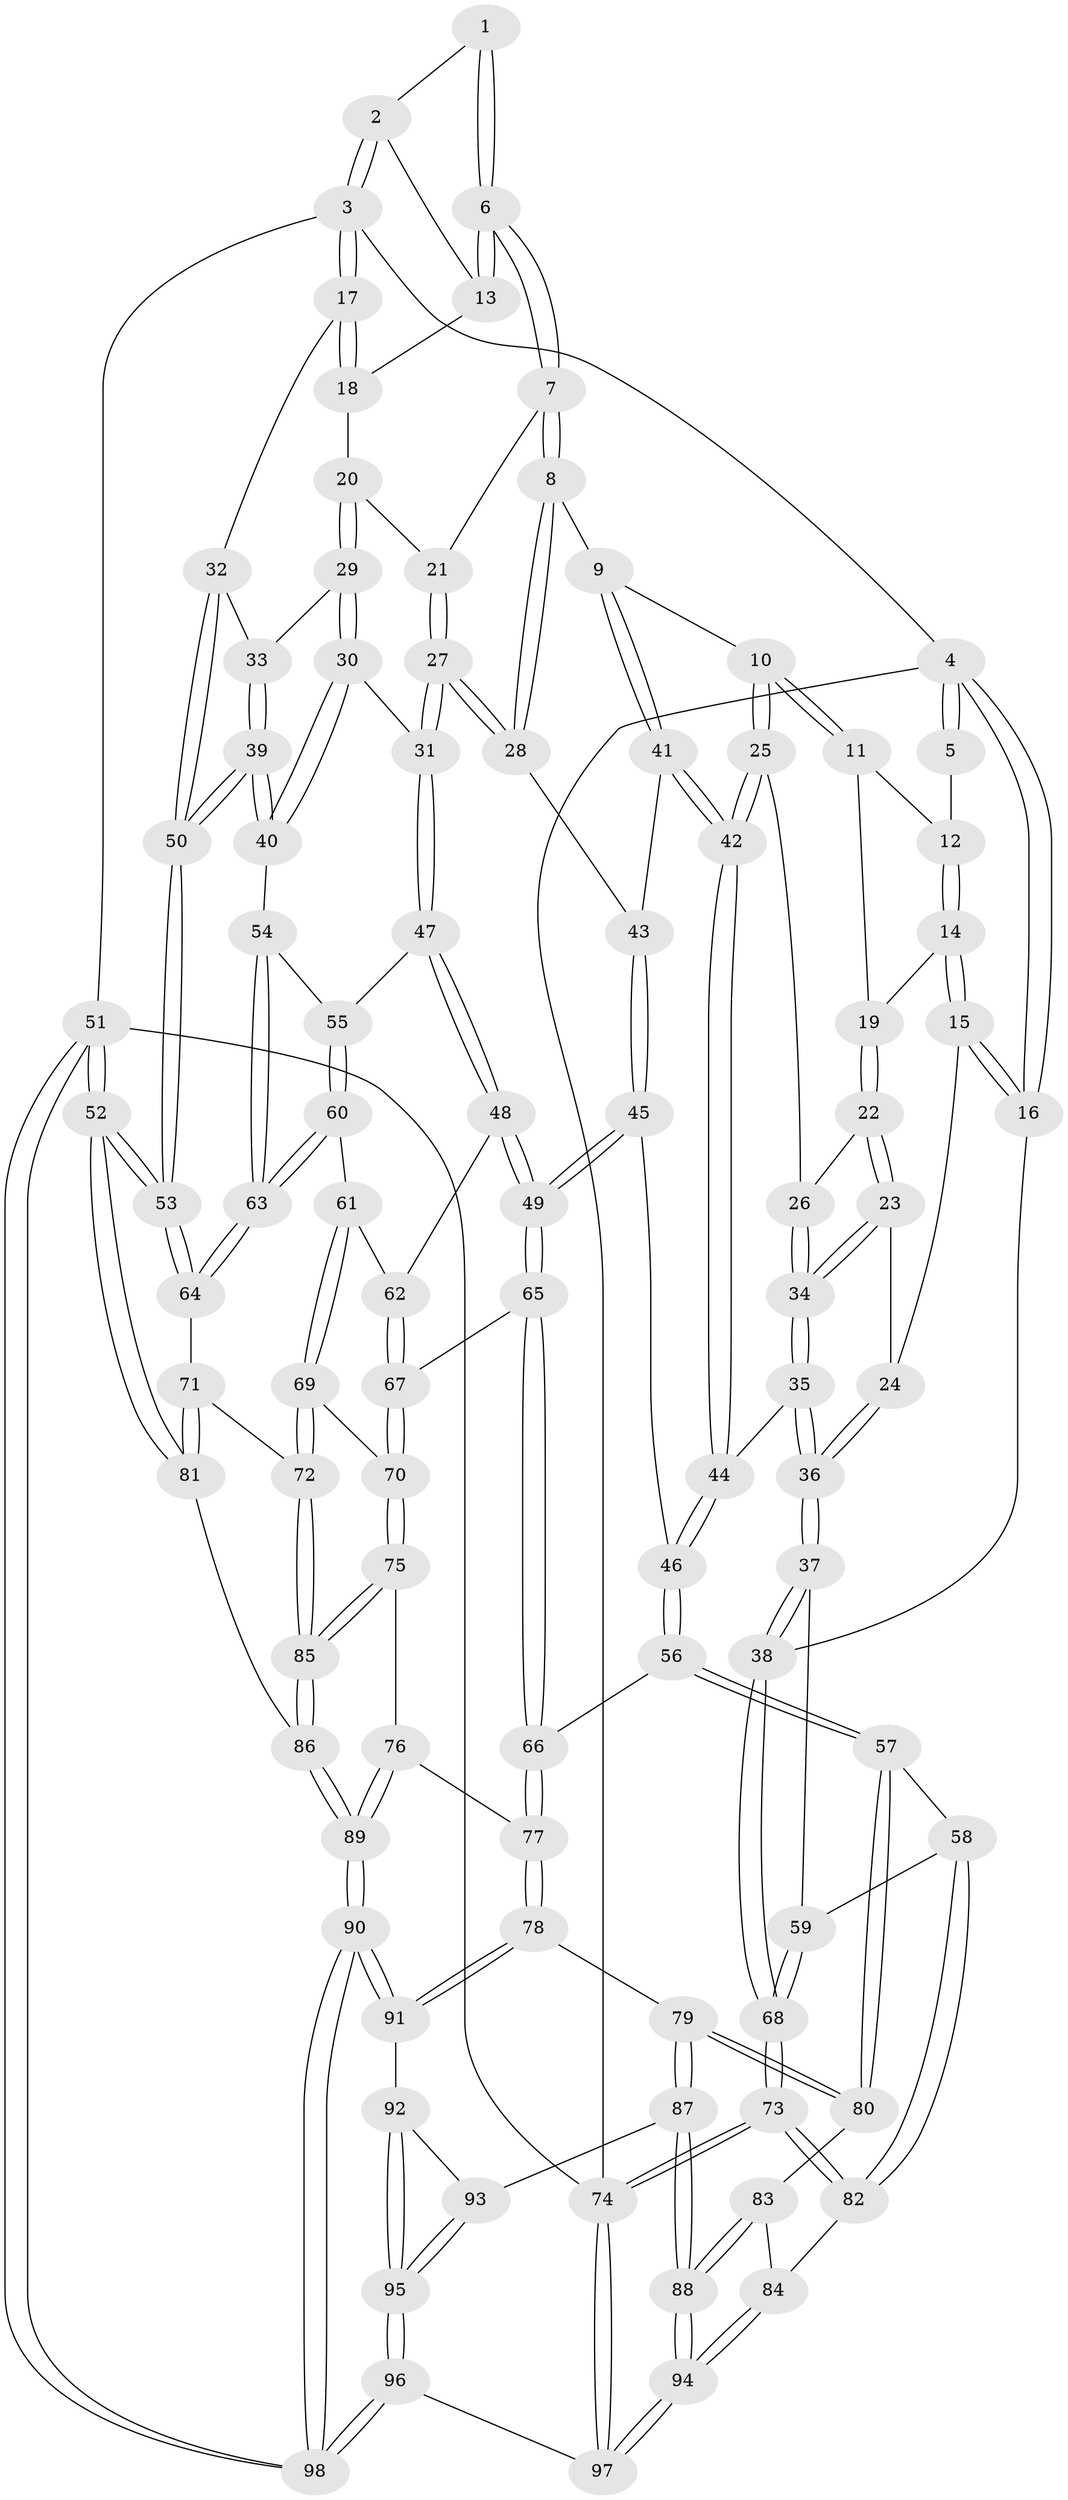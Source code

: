 // coarse degree distribution, {3: 0.2413793103448276, 4: 0.20689655172413793, 1: 0.06896551724137931, 6: 0.10344827586206896, 7: 0.034482758620689655, 5: 0.2413793103448276, 9: 0.034482758620689655, 2: 0.06896551724137931}
// Generated by graph-tools (version 1.1) at 2025/06/03/04/25 22:06:22]
// undirected, 98 vertices, 242 edges
graph export_dot {
graph [start="1"]
  node [color=gray90,style=filled];
  1 [pos="+0.46682093697402566+0"];
  2 [pos="+0.864458404350027+0"];
  3 [pos="+1+0"];
  4 [pos="+0+0"];
  5 [pos="+0.06898820902095248+0"];
  6 [pos="+0.5056335255902634+0.09114306551165602"];
  7 [pos="+0.5055491974457794+0.09379664174648449"];
  8 [pos="+0.4443738159423925+0.24297593018261301"];
  9 [pos="+0.4395965627861751+0.24549049554029787"];
  10 [pos="+0.42705354848899135+0.25113933868094385"];
  11 [pos="+0.2537004832279418+0.1556467268667044"];
  12 [pos="+0.13270706312653957+0"];
  13 [pos="+0.8181303575087193+0.08676468790025521"];
  14 [pos="+0.13131486159309386+0.1889092245834628"];
  15 [pos="+0.04878795626678153+0.2897947453871385"];
  16 [pos="+0+0.3478022532368847"];
  17 [pos="+1+0.11240778070028536"];
  18 [pos="+0.8451246778385885+0.16553020466471957"];
  19 [pos="+0.20459912379263942+0.24263898389786343"];
  20 [pos="+0.8308853459603266+0.19605478413651886"];
  21 [pos="+0.7177835846801064+0.22939200626451633"];
  22 [pos="+0.2350345821565752+0.28982462484579774"];
  23 [pos="+0.05756828271008016+0.2939344358000659"];
  24 [pos="+0.055520540778716446+0.2931967874075661"];
  25 [pos="+0.3838088404943459+0.2857934090483167"];
  26 [pos="+0.2384957325349552+0.29284948504739267"];
  27 [pos="+0.6540939976889423+0.42715372357085857"];
  28 [pos="+0.601238576241283+0.40869615501134093"];
  29 [pos="+0.8656259783763592+0.3045062944851829"];
  30 [pos="+0.752996989647076+0.4289471636109368"];
  31 [pos="+0.6572958242276002+0.4302500774038484"];
  32 [pos="+1+0.14697761262720363"];
  33 [pos="+0.9192667155109311+0.3304641381071611"];
  34 [pos="+0.18586084149126036+0.37952112322804293"];
  35 [pos="+0.1821606912805053+0.4998535208931988"];
  36 [pos="+0.17347940940005058+0.5071165056668386"];
  37 [pos="+0.15856124084714587+0.5218899389500518"];
  38 [pos="+0+0.4202131326021878"];
  39 [pos="+0.9747618215231987+0.5203737571685149"];
  40 [pos="+0.8827191328663367+0.5227818167428661"];
  41 [pos="+0.4450933741673873+0.46100827924934945"];
  42 [pos="+0.32378134899179967+0.4740522898006132"];
  43 [pos="+0.5069220273406422+0.4801951445763145"];
  44 [pos="+0.3227158501683934+0.4757914437703748"];
  45 [pos="+0.47492973223309587+0.5408892749761435"];
  46 [pos="+0.38902560813255305+0.572446606237538"];
  47 [pos="+0.6569190093740334+0.4401517677743361"];
  48 [pos="+0.6097607787078473+0.5776269624902552"];
  49 [pos="+0.5613834570609614+0.6209461210513536"];
  50 [pos="+1+0.61084026314534"];
  51 [pos="+1+1"];
  52 [pos="+1+1"];
  53 [pos="+1+0.8034515135314386"];
  54 [pos="+0.8462997821080965+0.5676928667791932"];
  55 [pos="+0.7396232940329543+0.5928321935830431"];
  56 [pos="+0.381494136596019+0.6696215751871153"];
  57 [pos="+0.33585217391992445+0.7033573788453478"];
  58 [pos="+0.20325103789074378+0.7112720724862036"];
  59 [pos="+0.16047434008548647+0.5586418470529875"];
  60 [pos="+0.7283175527841071+0.6367229204000302"];
  61 [pos="+0.7261997132186314+0.638741917601759"];
  62 [pos="+0.6813212315675687+0.6389477753928423"];
  63 [pos="+0.8244433720112803+0.6595426754492123"];
  64 [pos="+0.8522703132360139+0.7405351243174676"];
  65 [pos="+0.5563350577897684+0.6368909508062167"];
  66 [pos="+0.4976119978847682+0.7015371311562788"];
  67 [pos="+0.644009971771078+0.7006058603006262"];
  68 [pos="+0+0.7960398661916996"];
  69 [pos="+0.7358572586464576+0.770110302381914"];
  70 [pos="+0.6591249732592508+0.7569037885643876"];
  71 [pos="+0.7919032285278853+0.7674427985403481"];
  72 [pos="+0.740053745296036+0.772959783921649"];
  73 [pos="+0+1"];
  74 [pos="+0+1"];
  75 [pos="+0.57202672647651+0.8025937025825625"];
  76 [pos="+0.547247564835593+0.8108179845494402"];
  77 [pos="+0.5428680020490568+0.810623670280318"];
  78 [pos="+0.5347698973616613+0.8196167021182182"];
  79 [pos="+0.4996549867244012+0.8364587881741485"];
  80 [pos="+0.37719000024467325+0.8188746108893584"];
  81 [pos="+0.8223311811850536+0.8732949803085861"];
  82 [pos="+0.13634151456913554+0.808932398461211"];
  83 [pos="+0.36320665932708357+0.8483928405988486"];
  84 [pos="+0.248916698420645+0.8765010578740464"];
  85 [pos="+0.7189273318791072+0.8842898143415734"];
  86 [pos="+0.7193821307844697+0.9025092359280471"];
  87 [pos="+0.4525265846545566+0.915076744762501"];
  88 [pos="+0.3838713200450401+0.9315433854874203"];
  89 [pos="+0.6989678214049256+0.980371871978944"];
  90 [pos="+0.7106807139774242+1"];
  91 [pos="+0.5484349828916472+0.9444176708028151"];
  92 [pos="+0.5074628687493653+0.9496873768605032"];
  93 [pos="+0.4631197760578646+0.9315146986253976"];
  94 [pos="+0.33119604623826804+1"];
  95 [pos="+0.46785894766580655+1"];
  96 [pos="+0.4473427524115526+1"];
  97 [pos="+0.3173991126715025+1"];
  98 [pos="+0.7281448520207328+1"];
  1 -- 2;
  1 -- 6;
  1 -- 6;
  2 -- 3;
  2 -- 3;
  2 -- 13;
  3 -- 4;
  3 -- 17;
  3 -- 17;
  3 -- 51;
  4 -- 5;
  4 -- 5;
  4 -- 16;
  4 -- 16;
  4 -- 74;
  5 -- 12;
  6 -- 7;
  6 -- 7;
  6 -- 13;
  6 -- 13;
  7 -- 8;
  7 -- 8;
  7 -- 21;
  8 -- 9;
  8 -- 28;
  8 -- 28;
  9 -- 10;
  9 -- 41;
  9 -- 41;
  10 -- 11;
  10 -- 11;
  10 -- 25;
  10 -- 25;
  11 -- 12;
  11 -- 19;
  12 -- 14;
  12 -- 14;
  13 -- 18;
  14 -- 15;
  14 -- 15;
  14 -- 19;
  15 -- 16;
  15 -- 16;
  15 -- 24;
  16 -- 38;
  17 -- 18;
  17 -- 18;
  17 -- 32;
  18 -- 20;
  19 -- 22;
  19 -- 22;
  20 -- 21;
  20 -- 29;
  20 -- 29;
  21 -- 27;
  21 -- 27;
  22 -- 23;
  22 -- 23;
  22 -- 26;
  23 -- 24;
  23 -- 34;
  23 -- 34;
  24 -- 36;
  24 -- 36;
  25 -- 26;
  25 -- 42;
  25 -- 42;
  26 -- 34;
  26 -- 34;
  27 -- 28;
  27 -- 28;
  27 -- 31;
  27 -- 31;
  28 -- 43;
  29 -- 30;
  29 -- 30;
  29 -- 33;
  30 -- 31;
  30 -- 40;
  30 -- 40;
  31 -- 47;
  31 -- 47;
  32 -- 33;
  32 -- 50;
  32 -- 50;
  33 -- 39;
  33 -- 39;
  34 -- 35;
  34 -- 35;
  35 -- 36;
  35 -- 36;
  35 -- 44;
  36 -- 37;
  36 -- 37;
  37 -- 38;
  37 -- 38;
  37 -- 59;
  38 -- 68;
  38 -- 68;
  39 -- 40;
  39 -- 40;
  39 -- 50;
  39 -- 50;
  40 -- 54;
  41 -- 42;
  41 -- 42;
  41 -- 43;
  42 -- 44;
  42 -- 44;
  43 -- 45;
  43 -- 45;
  44 -- 46;
  44 -- 46;
  45 -- 46;
  45 -- 49;
  45 -- 49;
  46 -- 56;
  46 -- 56;
  47 -- 48;
  47 -- 48;
  47 -- 55;
  48 -- 49;
  48 -- 49;
  48 -- 62;
  49 -- 65;
  49 -- 65;
  50 -- 53;
  50 -- 53;
  51 -- 52;
  51 -- 52;
  51 -- 98;
  51 -- 98;
  51 -- 74;
  52 -- 53;
  52 -- 53;
  52 -- 81;
  52 -- 81;
  53 -- 64;
  53 -- 64;
  54 -- 55;
  54 -- 63;
  54 -- 63;
  55 -- 60;
  55 -- 60;
  56 -- 57;
  56 -- 57;
  56 -- 66;
  57 -- 58;
  57 -- 80;
  57 -- 80;
  58 -- 59;
  58 -- 82;
  58 -- 82;
  59 -- 68;
  59 -- 68;
  60 -- 61;
  60 -- 63;
  60 -- 63;
  61 -- 62;
  61 -- 69;
  61 -- 69;
  62 -- 67;
  62 -- 67;
  63 -- 64;
  63 -- 64;
  64 -- 71;
  65 -- 66;
  65 -- 66;
  65 -- 67;
  66 -- 77;
  66 -- 77;
  67 -- 70;
  67 -- 70;
  68 -- 73;
  68 -- 73;
  69 -- 70;
  69 -- 72;
  69 -- 72;
  70 -- 75;
  70 -- 75;
  71 -- 72;
  71 -- 81;
  71 -- 81;
  72 -- 85;
  72 -- 85;
  73 -- 74;
  73 -- 74;
  73 -- 82;
  73 -- 82;
  74 -- 97;
  74 -- 97;
  75 -- 76;
  75 -- 85;
  75 -- 85;
  76 -- 77;
  76 -- 89;
  76 -- 89;
  77 -- 78;
  77 -- 78;
  78 -- 79;
  78 -- 91;
  78 -- 91;
  79 -- 80;
  79 -- 80;
  79 -- 87;
  79 -- 87;
  80 -- 83;
  81 -- 86;
  82 -- 84;
  83 -- 84;
  83 -- 88;
  83 -- 88;
  84 -- 94;
  84 -- 94;
  85 -- 86;
  85 -- 86;
  86 -- 89;
  86 -- 89;
  87 -- 88;
  87 -- 88;
  87 -- 93;
  88 -- 94;
  88 -- 94;
  89 -- 90;
  89 -- 90;
  90 -- 91;
  90 -- 91;
  90 -- 98;
  90 -- 98;
  91 -- 92;
  92 -- 93;
  92 -- 95;
  92 -- 95;
  93 -- 95;
  93 -- 95;
  94 -- 97;
  94 -- 97;
  95 -- 96;
  95 -- 96;
  96 -- 97;
  96 -- 98;
  96 -- 98;
}
